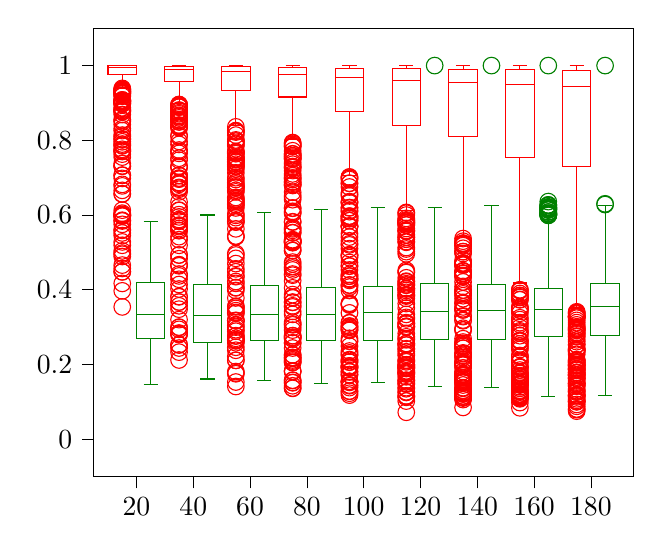 % This file was created by tikzplotlib v0.9.4.
\begin{tikzpicture}

\begin{axis}[
legend cell align={left},
legend style={fill opacity=0.8, draw opacity=1, text opacity=1, draw=white!80!black},
tick align=outside,
tick pos=left,
x grid style={white!69.02!black},
xmin=0.25, xmax=9.75,
xtick style={color=black},
xtick={1,2,3,4,5,6,7,8,9},
xticklabels={20,40,60,80,100,120,140,160,180},
y grid style={white!69.02!black},
ymin=-0.1, ymax=1.1,
ytick style={color=black}
]
\addplot [red, forget plot]
table {%
0.75 0.976
0.75 0.94
};
\addplot [red, forget plot]
table {%
0.75 1
0.75 1
};
\addplot [red, forget plot]
table {%
0.625 0.94
0.875 0.94
};
\addplot [red, forget plot]
table {%
0.625 1
0.875 1
};
\addplot [red, mark=*, mark size=3, mark options={solid,fill opacity=0}, only marks, forget plot]
table {%
0.75 0.936
0.75 0.876
0.75 0.936
0.75 0.854
0.75 0.926
0.75 0.908
0.75 0.921
0.75 0.88
0.75 0.763
0.75 0.802
0.75 0.898
0.75 0.682
0.75 0.771
0.75 0.731
0.75 0.731
0.75 0.81
0.75 0.855
0.75 0.877
0.75 0.657
0.75 0.79
0.75 0.731
0.75 0.901
0.75 0.706
0.75 0.575
0.75 0.678
0.75 0.707
0.75 0.545
0.75 0.842
0.75 0.602
0.75 0.605
0.75 0.776
0.75 0.586
0.75 0.613
0.75 0.561
0.75 0.498
0.75 0.6
0.75 0.528
0.75 0.905
0.75 0.666
0.75 0.804
0.75 0.6
0.75 0.584
0.75 0.448
0.75 0.597
0.75 0.559
0.75 0.598
0.75 0.466
0.75 0.787
0.75 0.552
0.75 0.504
0.75 0.448
0.75 0.519
0.75 0.489
0.75 0.354
0.75 0.598
0.75 0.417
0.75 0.397
0.75 0.495
0.75 0.656
0.75 0.457
0.75 0.939
0.75 0.93
0.75 0.869
0.75 0.934
0.75 0.88
0.75 0.905
0.75 0.897
0.75 0.908
0.75 0.931
0.75 0.933
0.75 0.887
0.75 0.9
0.75 0.77
0.75 0.698
0.75 0.785
0.75 0.903
0.75 0.814
0.75 0.85
0.75 0.773
0.75 0.796
0.75 0.755
0.75 0.831
0.75 0.904
0.75 0.738
0.75 0.883
0.75 0.826
0.75 0.918
0.75 0.93
0.75 0.929
0.75 0.906
0.75 0.924
0.75 0.928
0.75 0.926
};
\addplot [red, forget plot]
table {%
1.75 0.958
1.75 0.899
};
\addplot [red, forget plot]
table {%
1.75 0.998
1.75 1
};
\addplot [red, forget plot]
table {%
1.625 0.899
1.875 0.899
};
\addplot [red, forget plot]
table {%
1.625 1
1.875 1
};
\addplot [red, mark=*, mark size=3, mark options={solid,fill opacity=0}, only marks, forget plot]
table {%
1.75 0.839
1.75 0.879
1.75 0.765
1.75 0.867
1.75 0.797
1.75 0.747
1.75 0.896
1.75 0.871
1.75 0.685
1.75 0.895
1.75 0.682
1.75 0.572
1.75 0.77
1.75 0.493
1.75 0.674
1.75 0.564
1.75 0.635
1.75 0.613
1.75 0.559
1.75 0.493
1.75 0.464
1.75 0.706
1.75 0.428
1.75 0.442
1.75 0.595
1.75 0.687
1.75 0.569
1.75 0.466
1.75 0.483
1.75 0.542
1.75 0.601
1.75 0.534
1.75 0.467
1.75 0.622
1.75 0.612
1.75 0.382
1.75 0.573
1.75 0.437
1.75 0.585
1.75 0.583
1.75 0.284
1.75 0.294
1.75 0.519
1.75 0.367
1.75 0.283
1.75 0.28
1.75 0.252
1.75 0.244
1.75 0.212
1.75 0.348
1.75 0.381
1.75 0.233
1.75 0.3
1.75 0.367
1.75 0.32
1.75 0.402
1.75 0.357
1.75 0.299
1.75 0.253
1.75 0.414
1.75 0.283
1.75 0.894
1.75 0.86
1.75 0.85
1.75 0.879
1.75 0.855
1.75 0.854
1.75 0.889
1.75 0.728
1.75 0.669
1.75 0.672
1.75 0.892
1.75 0.837
1.75 0.662
1.75 0.789
1.75 0.697
1.75 0.849
1.75 0.699
1.75 0.891
1.75 0.752
1.75 0.706
1.75 0.558
1.75 0.731
1.75 0.696
1.75 0.774
1.75 0.588
1.75 0.863
1.75 0.874
1.75 0.841
1.75 0.889
1.75 0.88
1.75 0.835
1.75 0.855
1.75 0.706
1.75 0.728
1.75 0.834
1.75 0.814
1.75 0.881
1.75 0.81
1.75 0.889
1.75 0.865
};
\addplot [red, forget plot]
table {%
2.75 0.933
2.75 0.84
};
\addplot [red, forget plot]
table {%
2.75 0.997
2.75 1
};
\addplot [red, forget plot]
table {%
2.625 0.84
2.875 0.84
};
\addplot [red, forget plot]
table {%
2.625 1
2.875 1
};
\addplot [red, mark=*, mark size=3, mark options={solid,fill opacity=0}, only marks, forget plot]
table {%
2.75 0.755
2.75 0.751
2.75 0.741
2.75 0.603
2.75 0.647
2.75 0.789
2.75 0.544
2.75 0.542
2.75 0.639
2.75 0.666
2.75 0.826
2.75 0.581
2.75 0.7
2.75 0.673
2.75 0.422
2.75 0.619
2.75 0.542
2.75 0.484
2.75 0.599
2.75 0.497
2.75 0.35
2.75 0.406
2.75 0.627
2.75 0.318
2.75 0.437
2.75 0.354
2.75 0.593
2.75 0.289
2.75 0.563
2.75 0.266
2.75 0.337
2.75 0.317
2.75 0.435
2.75 0.378
2.75 0.456
2.75 0.293
2.75 0.448
2.75 0.266
2.75 0.276
2.75 0.3
2.75 0.344
2.75 0.258
2.75 0.356
2.75 0.305
2.75 0.27
2.75 0.246
2.75 0.317
2.75 0.211
2.75 0.263
2.75 0.265
2.75 0.222
2.75 0.211
2.75 0.153
2.75 0.339
2.75 0.277
2.75 0.238
2.75 0.175
2.75 0.177
2.75 0.405
2.75 0.181
2.75 0.141
2.75 0.723
2.75 0.798
2.75 0.825
2.75 0.713
2.75 0.836
2.75 0.801
2.75 0.632
2.75 0.636
2.75 0.493
2.75 0.749
2.75 0.798
2.75 0.764
2.75 0.643
2.75 0.814
2.75 0.627
2.75 0.47
2.75 0.769
2.75 0.417
2.75 0.683
2.75 0.582
2.75 0.695
2.75 0.398
2.75 0.744
2.75 0.768
2.75 0.731
2.75 0.742
2.75 0.736
2.75 0.754
2.75 0.687
2.75 0.748
2.75 0.824
2.75 0.77
2.75 0.766
2.75 0.729
2.75 0.675
2.75 0.792
2.75 0.674
2.75 0.732
2.75 0.822
2.75 0.785
2.75 0.585
2.75 0.662
2.75 0.678
};
\addplot [red, forget plot]
table {%
3.75 0.916
3.75 0.801
};
\addplot [red, forget plot]
table {%
3.75 0.995
3.75 1
};
\addplot [red, forget plot]
table {%
3.625 0.801
3.875 0.801
};
\addplot [red, forget plot]
table {%
3.625 1
3.875 1
};
\addplot [red, mark=*, mark size=3, mark options={solid,fill opacity=0}, only marks, forget plot]
table {%
3.75 0.792
3.75 0.741
3.75 0.699
3.75 0.566
3.75 0.469
3.75 0.439
3.75 0.727
3.75 0.462
3.75 0.529
3.75 0.764
3.75 0.378
3.75 0.661
3.75 0.505
3.75 0.727
3.75 0.604
3.75 0.531
3.75 0.424
3.75 0.618
3.75 0.607
3.75 0.367
3.75 0.366
3.75 0.334
3.75 0.532
3.75 0.405
3.75 0.354
3.75 0.458
3.75 0.582
3.75 0.308
3.75 0.442
3.75 0.205
3.75 0.306
3.75 0.38
3.75 0.277
3.75 0.216
3.75 0.206
3.75 0.387
3.75 0.313
3.75 0.277
3.75 0.272
3.75 0.212
3.75 0.219
3.75 0.257
3.75 0.225
3.75 0.272
3.75 0.182
3.75 0.258
3.75 0.181
3.75 0.209
3.75 0.226
3.75 0.357
3.75 0.218
3.75 0.273
3.75 0.244
3.75 0.143
3.75 0.158
3.75 0.151
3.75 0.152
3.75 0.137
3.75 0.268
3.75 0.292
3.75 0.136
3.75 0.182
3.75 0.157
3.75 0.784
3.75 0.736
3.75 0.759
3.75 0.527
3.75 0.758
3.75 0.772
3.75 0.512
3.75 0.688
3.75 0.752
3.75 0.705
3.75 0.699
3.75 0.474
3.75 0.749
3.75 0.527
3.75 0.682
3.75 0.526
3.75 0.71
3.75 0.553
3.75 0.681
3.75 0.534
3.75 0.73
3.75 0.342
3.75 0.563
3.75 0.755
3.75 0.763
3.75 0.679
3.75 0.794
3.75 0.786
3.75 0.652
3.75 0.559
3.75 0.61
3.75 0.505
3.75 0.647
3.75 0.789
3.75 0.695
3.75 0.619
3.75 0.751
3.75 0.581
3.75 0.719
3.75 0.641
3.75 0.529
3.75 0.552
3.75 0.783
3.75 0.688
3.75 0.299
3.75 0.453
};
\addplot [red, forget plot]
table {%
4.75 0.877
4.75 0.706
};
\addplot [red, forget plot]
table {%
4.75 0.993
4.75 1
};
\addplot [red, forget plot]
table {%
4.625 0.706
4.875 0.706
};
\addplot [red, forget plot]
table {%
4.625 1
4.875 1
};
\addplot [red, mark=*, mark size=3, mark options={solid,fill opacity=0}, only marks, forget plot]
table {%
4.75 0.59
4.75 0.55
4.75 0.492
4.75 0.633
4.75 0.407
4.75 0.702
4.75 0.453
4.75 0.441
4.75 0.429
4.75 0.361
4.75 0.585
4.75 0.364
4.75 0.293
4.75 0.659
4.75 0.464
4.75 0.571
4.75 0.362
4.75 0.675
4.75 0.359
4.75 0.52
4.75 0.311
4.75 0.249
4.75 0.338
4.75 0.263
4.75 0.413
4.75 0.295
4.75 0.211
4.75 0.196
4.75 0.312
4.75 0.206
4.75 0.173
4.75 0.303
4.75 0.299
4.75 0.412
4.75 0.18
4.75 0.154
4.75 0.291
4.75 0.154
4.75 0.196
4.75 0.27
4.75 0.207
4.75 0.181
4.75 0.227
4.75 0.172
4.75 0.19
4.75 0.224
4.75 0.145
4.75 0.192
4.75 0.236
4.75 0.129
4.75 0.128
4.75 0.155
4.75 0.213
4.75 0.138
4.75 0.143
4.75 0.152
4.75 0.231
4.75 0.123
4.75 0.193
4.75 0.118
4.75 0.633
4.75 0.591
4.75 0.651
4.75 0.595
4.75 0.62
4.75 0.569
4.75 0.428
4.75 0.437
4.75 0.436
4.75 0.43
4.75 0.609
4.75 0.569
4.75 0.701
4.75 0.302
4.75 0.491
4.75 0.398
4.75 0.685
4.75 0.523
4.75 0.685
4.75 0.695
4.75 0.619
4.75 0.597
4.75 0.636
4.75 0.698
4.75 0.597
4.75 0.463
4.75 0.51
4.75 0.612
4.75 0.425
4.75 0.531
4.75 0.585
4.75 0.486
4.75 0.494
4.75 0.655
4.75 0.57
4.75 0.473
4.75 0.541
4.75 0.262
};
\addplot [red, forget plot]
table {%
5.75 0.839
5.75 0.611
};
\addplot [red, forget plot]
table {%
5.75 0.992
5.75 1
};
\addplot [red, forget plot]
table {%
5.625 0.611
5.875 0.611
};
\addplot [red, forget plot]
table {%
5.625 1
5.875 1
};
\addplot [red, mark=*, mark size=3, mark options={solid,fill opacity=0}, only marks, forget plot]
table {%
5.75 0.502
5.75 0.6
5.75 0.578
5.75 0.587
5.75 0.573
5.75 0.578
5.75 0.58
5.75 0.564
5.75 0.583
5.75 0.363
5.75 0.377
5.75 0.513
5.75 0.385
5.75 0.529
5.75 0.402
5.75 0.387
5.75 0.3
5.75 0.312
5.75 0.393
5.75 0.266
5.75 0.256
5.75 0.432
5.75 0.326
5.75 0.416
5.75 0.309
5.75 0.256
5.75 0.351
5.75 0.241
5.75 0.199
5.75 0.302
5.75 0.199
5.75 0.283
5.75 0.334
5.75 0.193
5.75 0.224
5.75 0.212
5.75 0.302
5.75 0.252
5.75 0.183
5.75 0.269
5.75 0.196
5.75 0.274
5.75 0.179
5.75 0.189
5.75 0.242
5.75 0.167
5.75 0.157
5.75 0.207
5.75 0.19
5.75 0.147
5.75 0.228
5.75 0.176
5.75 0.127
5.75 0.138
5.75 0.115
5.75 0.135
5.75 0.116
5.75 0.174
5.75 0.179
5.75 0.252
5.75 0.125
5.75 0.149
5.75 0.102
5.75 0.072
5.75 0.112
5.75 0.607
5.75 0.558
5.75 0.559
5.75 0.383
5.75 0.527
5.75 0.547
5.75 0.585
5.75 0.309
5.75 0.541
5.75 0.398
5.75 0.403
5.75 0.421
5.75 0.412
5.75 0.581
5.75 0.448
5.75 0.496
5.75 0.574
5.75 0.535
5.75 0.591
5.75 0.54
5.75 0.556
5.75 0.404
5.75 0.452
5.75 0.423
5.75 0.509
5.75 0.234
5.75 0.605
5.75 0.322
5.75 0.446
5.75 0.153
5.75 0.413
5.75 0.158
5.75 0.193
5.75 0.21
};
\addplot [red, forget plot]
table {%
6.75 0.809
6.75 0.542
};
\addplot [red, forget plot]
table {%
6.75 0.99
6.75 1
};
\addplot [red, forget plot]
table {%
6.625 0.542
6.875 0.542
};
\addplot [red, forget plot]
table {%
6.625 1
6.875 1
};
\addplot [red, mark=*, mark size=3, mark options={solid,fill opacity=0}, only marks, forget plot]
table {%
6.75 0.468
6.75 0.502
6.75 0.399
6.75 0.479
6.75 0.33
6.75 0.409
6.75 0.393
6.75 0.317
6.75 0.376
6.75 0.449
6.75 0.319
6.75 0.497
6.75 0.443
6.75 0.293
6.75 0.256
6.75 0.292
6.75 0.243
6.75 0.346
6.75 0.252
6.75 0.349
6.75 0.244
6.75 0.435
6.75 0.181
6.75 0.229
6.75 0.198
6.75 0.269
6.75 0.2
6.75 0.222
6.75 0.346
6.75 0.205
6.75 0.171
6.75 0.202
6.75 0.173
6.75 0.256
6.75 0.26
6.75 0.297
6.75 0.154
6.75 0.173
6.75 0.175
6.75 0.126
6.75 0.171
6.75 0.248
6.75 0.151
6.75 0.125
6.75 0.17
6.75 0.225
6.75 0.209
6.75 0.131
6.75 0.191
6.75 0.136
6.75 0.121
6.75 0.106
6.75 0.112
6.75 0.121
6.75 0.138
6.75 0.116
6.75 0.16
6.75 0.11
6.75 0.13
6.75 0.112
6.75 0.145
6.75 0.123
6.75 0.085
6.75 0.164
6.75 0.421
6.75 0.524
6.75 0.466
6.75 0.445
6.75 0.384
6.75 0.354
6.75 0.328
6.75 0.511
6.75 0.471
6.75 0.251
6.75 0.523
6.75 0.53
6.75 0.466
6.75 0.468
6.75 0.502
6.75 0.518
6.75 0.451
6.75 0.47
6.75 0.52
6.75 0.399
6.75 0.537
6.75 0.436
6.75 0.525
6.75 0.218
6.75 0.389
6.75 0.366
6.75 0.2
6.75 0.231
6.75 0.438
6.75 0.472
6.75 0.153
6.75 0.202
6.75 0.165
6.75 0.115
6.75 0.363
6.75 0.154
6.75 0.158
};
\addplot [red, forget plot]
table {%
7.75 0.755
7.75 0.418
};
\addplot [red, forget plot]
table {%
7.75 0.989
7.75 1
};
\addplot [red, forget plot]
table {%
7.625 0.418
7.875 0.418
};
\addplot [red, forget plot]
table {%
7.625 1
7.875 1
};
\addplot [red, mark=*, mark size=3, mark options={solid,fill opacity=0}, only marks, forget plot]
table {%
7.75 0.381
7.75 0.374
7.75 0.397
7.75 0.299
7.75 0.337
7.75 0.399
7.75 0.32
7.75 0.307
7.75 0.379
7.75 0.287
7.75 0.345
7.75 0.255
7.75 0.224
7.75 0.284
7.75 0.353
7.75 0.22
7.75 0.207
7.75 0.265
7.75 0.262
7.75 0.211
7.75 0.24
7.75 0.277
7.75 0.167
7.75 0.169
7.75 0.16
7.75 0.176
7.75 0.263
7.75 0.185
7.75 0.192
7.75 0.12
7.75 0.146
7.75 0.193
7.75 0.346
7.75 0.17
7.75 0.15
7.75 0.178
7.75 0.168
7.75 0.155
7.75 0.126
7.75 0.194
7.75 0.14
7.75 0.145
7.75 0.167
7.75 0.15
7.75 0.098
7.75 0.118
7.75 0.159
7.75 0.114
7.75 0.136
7.75 0.161
7.75 0.155
7.75 0.11
7.75 0.121
7.75 0.116
7.75 0.111
7.75 0.084
7.75 0.131
7.75 0.166
7.75 0.113
7.75 0.108
7.75 0.353
7.75 0.325
7.75 0.29
7.75 0.221
7.75 0.385
7.75 0.245
7.75 0.4
7.75 0.39
7.75 0.25
7.75 0.35
7.75 0.127
7.75 0.206
7.75 0.146
7.75 0.384
7.75 0.176
7.75 0.114
7.75 0.162
7.75 0.117
7.75 0.312
7.75 0.121
7.75 0.149
7.75 0.373
7.75 0.129
};
\addplot [red, forget plot]
table {%
8.75 0.731
8.75 0.351
};
\addplot [red, forget plot]
table {%
8.75 0.986
8.75 1
};
\addplot [red, forget plot]
table {%
8.625 0.351
8.875 0.351
};
\addplot [red, forget plot]
table {%
8.625 1
8.875 1
};
\addplot [red, mark=*, mark size=3, mark options={solid,fill opacity=0}, only marks, forget plot]
table {%
8.75 0.237
8.75 0.324
8.75 0.341
8.75 0.335
8.75 0.337
8.75 0.327
8.75 0.241
8.75 0.237
8.75 0.276
8.75 0.253
8.75 0.328
8.75 0.188
8.75 0.298
8.75 0.187
8.75 0.213
8.75 0.199
8.75 0.274
8.75 0.163
8.75 0.197
8.75 0.198
8.75 0.286
8.75 0.179
8.75 0.163
8.75 0.189
8.75 0.187
8.75 0.243
8.75 0.205
8.75 0.172
8.75 0.166
8.75 0.172
8.75 0.172
8.75 0.1
8.75 0.282
8.75 0.162
8.75 0.193
8.75 0.116
8.75 0.13
8.75 0.197
8.75 0.156
8.75 0.128
8.75 0.142
8.75 0.117
8.75 0.113
8.75 0.119
8.75 0.148
8.75 0.104
8.75 0.108
8.75 0.149
8.75 0.177
8.75 0.117
8.75 0.075
8.75 0.088
8.75 0.079
8.75 0.149
8.75 0.093
8.75 0.126
8.75 0.081
8.75 0.101
8.75 0.306
8.75 0.292
8.75 0.339
8.75 0.301
8.75 0.282
8.75 0.296
8.75 0.233
8.75 0.312
8.75 0.266
8.75 0.327
8.75 0.318
8.75 0.329
8.75 0.291
8.75 0.204
8.75 0.172
8.75 0.21
8.75 0.239
8.75 0.329
8.75 0.253
8.75 0.207
8.75 0.261
8.75 0.33
8.75 0.143
8.75 0.134
8.75 0.178
8.75 0.227
8.75 0.15
8.75 0.184
8.75 0.294
8.75 0.2
8.75 0.21
8.75 0.101
};
\addplot [green!50.196!black, forget plot]
table {%
1.25 0.27
1.25 0.147
};
\addplot [green!50.196!black, forget plot]
table {%
1.25 0.42
1.25 0.583
};
\addplot [green!50.196!black, forget plot]
table {%
1.125 0.147
1.375 0.147
};
\addplot [green!50.196!black, forget plot]
table {%
1.125 0.583
1.375 0.583
};
\addplot [green!50.196!black, forget plot]
table {%
2.25 0.259
2.25 0.161
};
\addplot [green!50.196!black, forget plot]
table {%
2.25 0.414
2.25 0.6
};
\addplot [green!50.196!black, forget plot]
table {%
2.125 0.161
2.375 0.161
};
\addplot [green!50.196!black, forget plot]
table {%
2.125 0.6
2.375 0.6
};
\addplot [green!50.196!black, forget plot]
table {%
3.25 0.263
3.25 0.156
};
\addplot [green!50.196!black, forget plot]
table {%
3.25 0.411
3.25 0.607
};
\addplot [green!50.196!black, forget plot]
table {%
3.125 0.156
3.375 0.156
};
\addplot [green!50.196!black, forget plot]
table {%
3.125 0.607
3.375 0.607
};
\addplot [green!50.196!black, forget plot]
table {%
4.25 0.263
4.25 0.149
};
\addplot [green!50.196!black, forget plot]
table {%
4.25 0.406
4.25 0.614
};
\addplot [green!50.196!black, forget plot]
table {%
4.125 0.149
4.375 0.149
};
\addplot [green!50.196!black, forget plot]
table {%
4.125 0.614
4.375 0.614
};
\addplot [green!50.196!black, forget plot]
table {%
5.25 0.265
5.25 0.151
};
\addplot [green!50.196!black, forget plot]
table {%
5.25 0.409
5.25 0.62
};
\addplot [green!50.196!black, forget plot]
table {%
5.125 0.151
5.375 0.151
};
\addplot [green!50.196!black, forget plot]
table {%
5.125 0.62
5.375 0.62
};
\addplot [green!50.196!black, forget plot]
table {%
6.25 0.268
6.25 0.142
};
\addplot [green!50.196!black, forget plot]
table {%
6.25 0.417
6.25 0.619
};
\addplot [green!50.196!black, forget plot]
table {%
6.125 0.142
6.375 0.142
};
\addplot [green!50.196!black, forget plot]
table {%
6.125 0.619
6.375 0.619
};
\addplot [green!50.196!black, mark=*, mark size=3, mark options={solid,fill opacity=0}, only marks, forget plot]
table {%
6.25 1
};
\addplot [green!50.196!black, forget plot]
table {%
7.25 0.268
7.25 0.139
};
\addplot [green!50.196!black, forget plot]
table {%
7.25 0.413
7.25 0.625
};
\addplot [green!50.196!black, forget plot]
table {%
7.125 0.139
7.375 0.139
};
\addplot [green!50.196!black, forget plot]
table {%
7.125 0.625
7.375 0.625
};
\addplot [green!50.196!black, mark=*, mark size=3, mark options={solid,fill opacity=0}, only marks, forget plot]
table {%
7.25 1
};
\addplot [green!50.196!black, forget plot]
table {%
8.25 0.275
8.25 0.115
};
\addplot [green!50.196!black, forget plot]
table {%
8.25 0.404
8.25 0.589
};
\addplot [green!50.196!black, forget plot]
table {%
8.125 0.115
8.375 0.115
};
\addplot [green!50.196!black, forget plot]
table {%
8.125 0.589
8.375 0.589
};
\addplot [green!50.196!black, mark=*, mark size=3, mark options={solid,fill opacity=0}, only marks, forget plot]
table {%
8.25 0.614
8.25 0.608
8.25 0.616
8.25 0.613
8.25 0.622
8.25 0.602
8.25 0.62
8.25 0.627
8.25 0.627
8.25 0.636
8.25 0.6
8.25 0.601
8.25 0.604
8.25 0.604
8.25 0.604
8.25 0.602
8.25 0.604
8.25 0.599
8.25 0.616
8.25 0.608
8.25 0.6
8.25 0.625
8.25 0.619
8.25 0.617
8.25 0.619
8.25 1
};
\addplot [green!50.196!black, forget plot]
table {%
9.25 0.277
9.25 0.118
};
\addplot [green!50.196!black, forget plot]
table {%
9.25 0.417
9.25 0.626
};
\addplot [green!50.196!black, forget plot]
table {%
9.125 0.118
9.375 0.118
};
\addplot [green!50.196!black, forget plot]
table {%
9.125 0.626
9.375 0.626
};
\addplot [green!50.196!black, mark=*, mark size=3, mark options={solid,fill opacity=0}, only marks, forget plot]
table {%
9.25 0.628
9.25 0.63
9.25 1
};
\path [draw=red, fill=white]
(axis cs:0.5,0.976)
--(axis cs:1,0.976)
--(axis cs:1,1)
--(axis cs:0.5,1)
--(axis cs:0.5,0.976)
--cycle;
\path [draw=red, fill=white]
(axis cs:1.5,0.958)
--(axis cs:2,0.958)
--(axis cs:2,0.998)
--(axis cs:1.5,0.998)
--(axis cs:1.5,0.958)
--cycle;
\path [draw=red, fill=white]
(axis cs:2.5,0.933)
--(axis cs:3,0.933)
--(axis cs:3,0.997)
--(axis cs:2.5,0.997)
--(axis cs:2.5,0.933)
--cycle;
\path [draw=red, fill=white]
(axis cs:3.5,0.916)
--(axis cs:4,0.916)
--(axis cs:4,0.995)
--(axis cs:3.5,0.995)
--(axis cs:3.5,0.916)
--cycle;
\path [draw=red, fill=white]
(axis cs:4.5,0.877)
--(axis cs:5,0.877)
--(axis cs:5,0.993)
--(axis cs:4.5,0.993)
--(axis cs:4.5,0.877)
--cycle;
\path [draw=red, fill=white]
(axis cs:5.5,0.839)
--(axis cs:6,0.839)
--(axis cs:6,0.992)
--(axis cs:5.5,0.992)
--(axis cs:5.5,0.839)
--cycle;
\path [draw=red, fill=white]
(axis cs:6.5,0.809)
--(axis cs:7,0.809)
--(axis cs:7,0.99)
--(axis cs:6.5,0.99)
--(axis cs:6.5,0.809)
--cycle;
\path [draw=red, fill=white]
(axis cs:7.5,0.755)
--(axis cs:8,0.755)
--(axis cs:8,0.989)
--(axis cs:7.5,0.989)
--(axis cs:7.5,0.755)
--cycle;
\path [draw=red, fill=white]
(axis cs:8.5,0.731)
--(axis cs:9,0.731)
--(axis cs:9,0.986)
--(axis cs:8.5,0.986)
--(axis cs:8.5,0.731)
--cycle;
\path [draw=green!50.196!black, fill=white]
(axis cs:1,0.27)
--(axis cs:1.5,0.27)
--(axis cs:1.5,0.42)
--(axis cs:1,0.42)
--(axis cs:1,0.27)
--cycle;
\path [draw=green!50.196!black, fill=white]
(axis cs:2,0.259)
--(axis cs:2.5,0.259)
--(axis cs:2.5,0.414)
--(axis cs:2,0.414)
--(axis cs:2,0.259)
--cycle;
\path [draw=green!50.196!black, fill=white]
(axis cs:3,0.263)
--(axis cs:3.5,0.263)
--(axis cs:3.5,0.411)
--(axis cs:3,0.411)
--(axis cs:3,0.263)
--cycle;
\path [draw=green!50.196!black, fill=white]
(axis cs:4,0.263)
--(axis cs:4.5,0.263)
--(axis cs:4.5,0.406)
--(axis cs:4,0.406)
--(axis cs:4,0.263)
--cycle;
\path [draw=green!50.196!black, fill=white]
(axis cs:5,0.265)
--(axis cs:5.5,0.265)
--(axis cs:5.5,0.409)
--(axis cs:5,0.409)
--(axis cs:5,0.265)
--cycle;
\path [draw=green!50.196!black, fill=white]
(axis cs:6,0.268)
--(axis cs:6.5,0.268)
--(axis cs:6.5,0.417)
--(axis cs:6,0.417)
--(axis cs:6,0.268)
--cycle;
\path [draw=green!50.196!black, fill=white]
(axis cs:7,0.268)
--(axis cs:7.5,0.268)
--(axis cs:7.5,0.413)
--(axis cs:7,0.413)
--(axis cs:7,0.268)
--cycle;
\path [draw=green!50.196!black, fill=white]
(axis cs:8,0.275)
--(axis cs:8.5,0.275)
--(axis cs:8.5,0.404)
--(axis cs:8,0.404)
--(axis cs:8,0.275)
--cycle;
\path [draw=green!50.196!black, fill=white]
(axis cs:9,0.277)
--(axis cs:9.5,0.277)
--(axis cs:9.5,0.417)
--(axis cs:9,0.417)
--(axis cs:9,0.277)
--cycle;
\addplot [red, forget plot]
table {%
0.5 0.995
1 0.995
};
\addplot [red, forget plot]
table {%
1.5 0.989
2 0.989
};
\addplot [red, forget plot]
table {%
2.5 0.983
3 0.983
};
\addplot [red, forget plot]
table {%
3.5 0.975
4 0.975
};
\addplot [red, forget plot]
table {%
4.5 0.968
5 0.968
};
\addplot [red, forget plot]
table {%
5.5 0.961
6 0.961
};
\addplot [red, forget plot]
table {%
6.5 0.955
7 0.955
};
\addplot [red, forget plot]
table {%
7.5 0.949
8 0.949
};
\addplot [red, forget plot]
table {%
8.5 0.945
9 0.945
};
\addplot [green!50.196!black, forget plot]
table {%
1 0.334
1.5 0.334
};
\addplot [green!50.196!black, forget plot]
table {%
2 0.331
2.5 0.331
};
\addplot [green!50.196!black, forget plot]
table {%
3 0.334
3.5 0.334
};
\addplot [green!50.196!black, forget plot]
table {%
4 0.334
4.5 0.334
};
\addplot [green!50.196!black, forget plot]
table {%
5 0.338
5.5 0.338
};
\addplot [green!50.196!black, forget plot]
table {%
6 0.342
6.5 0.342
};
\addplot [green!50.196!black, forget plot]
table {%
7 0.344
7.5 0.344
};
\addplot [green!50.196!black, forget plot]
table {%
8 0.346
8.5 0.346
};
\addplot [green!50.196!black, forget plot]
table {%
9 0.354
9.5 0.354
};
\end{axis}

\end{tikzpicture}
